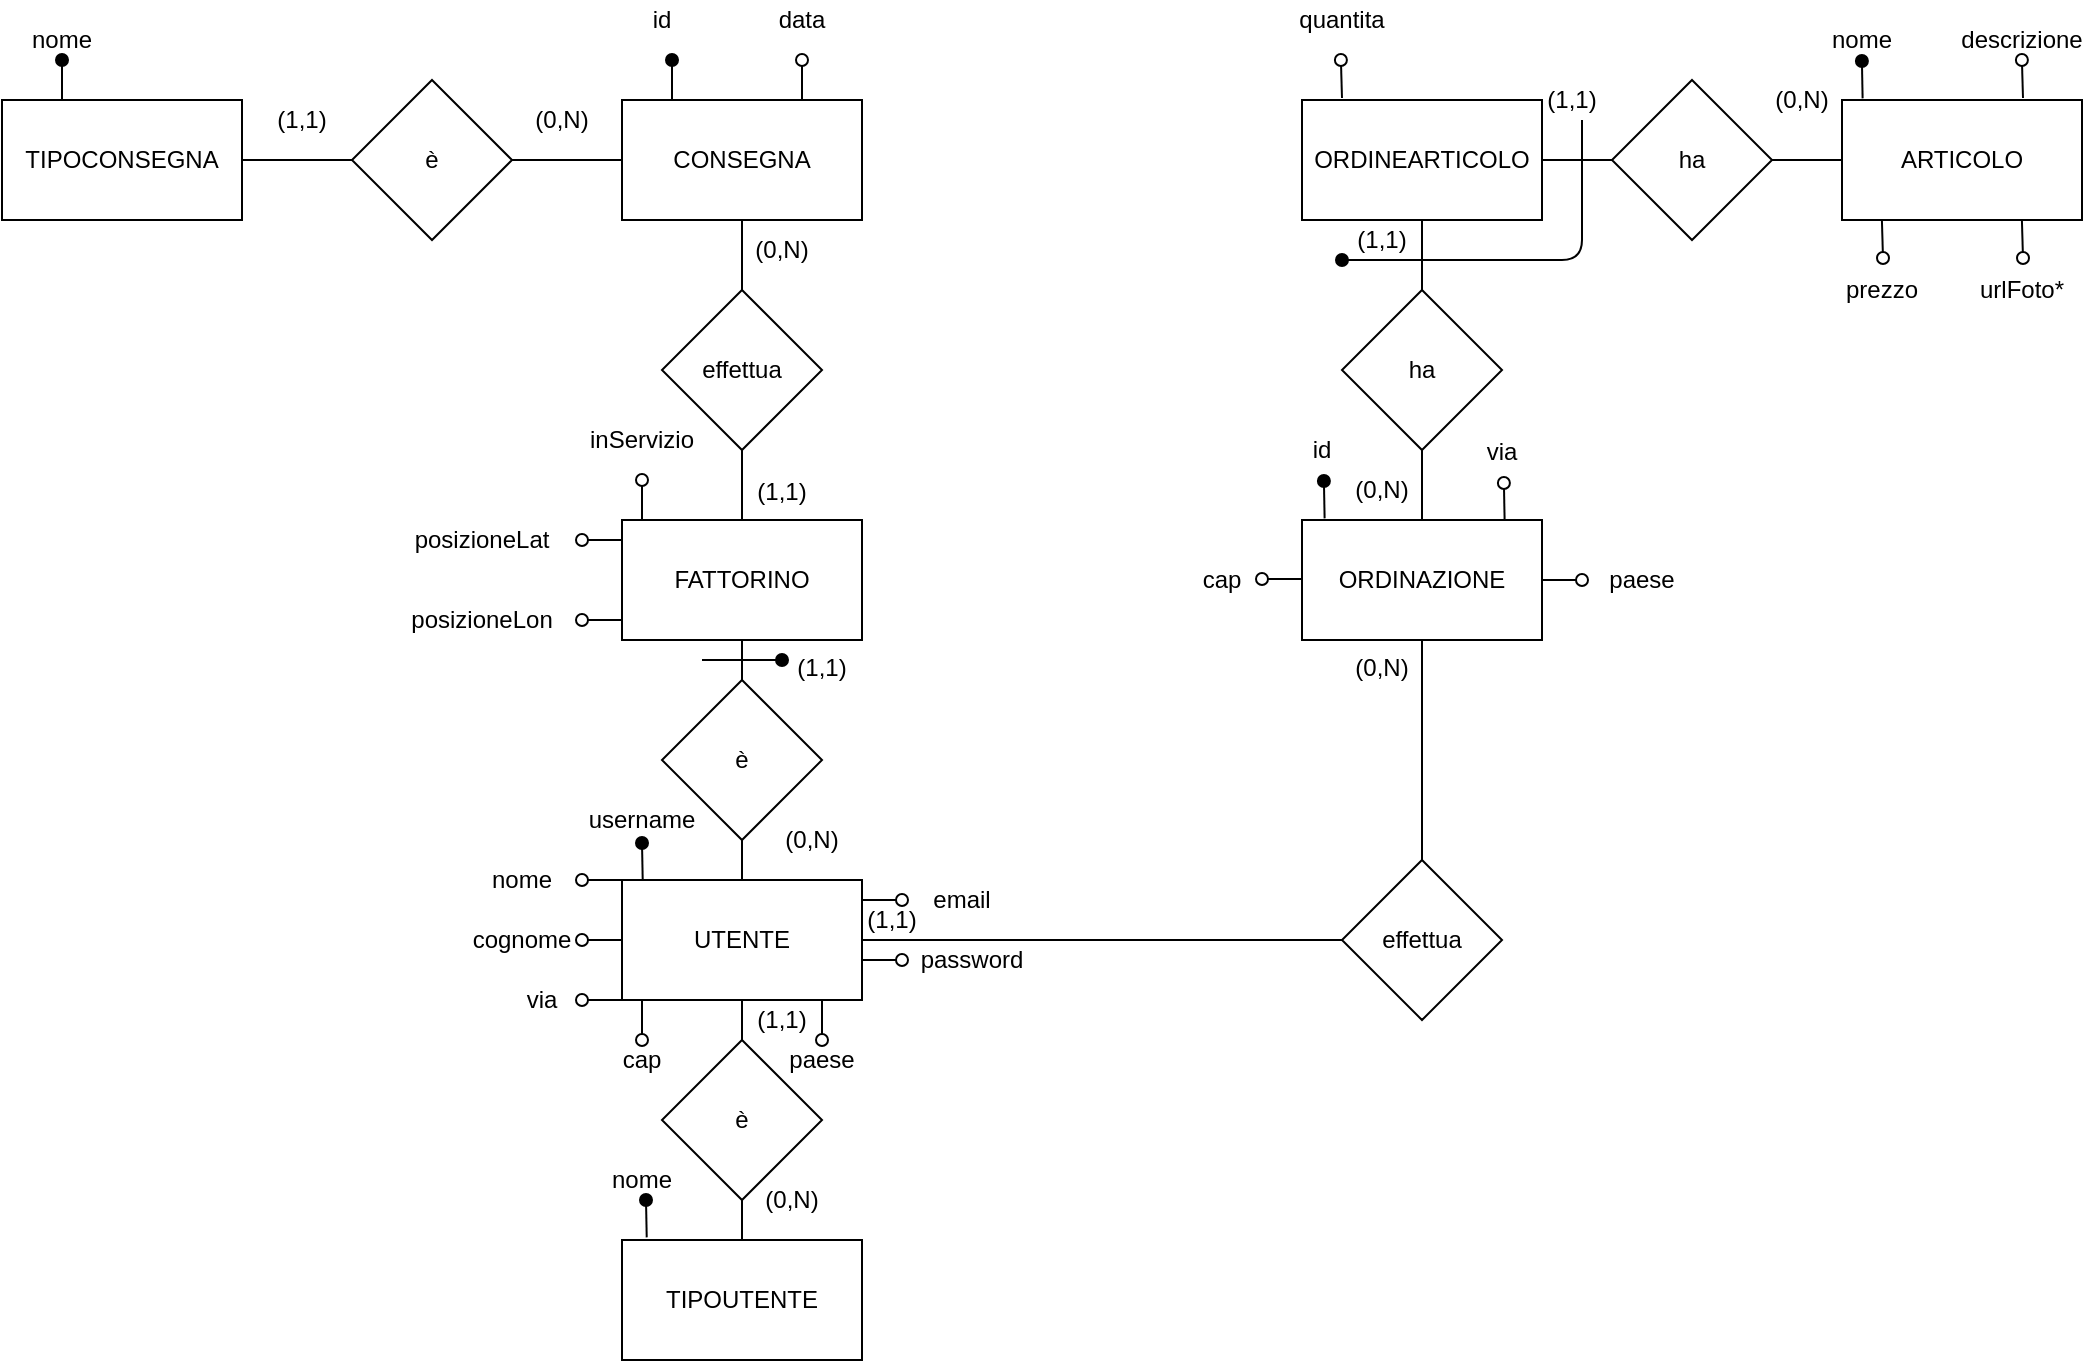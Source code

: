 <mxfile pages="1" version="11.2.8" type="device"><diagram id="e8JV9SumZmlisa8BqtZG" name="Page-1"><mxGraphModel dx="946" dy="597" grid="1" gridSize="10" guides="1" tooltips="1" connect="1" arrows="1" fold="1" page="1" pageScale="1" pageWidth="1169" pageHeight="827" math="0" shadow="0"><root><mxCell id="0"/><mxCell id="1" parent="0"/><mxCell id="w5xRA0cr135hi8hFce6X-33" value="" style="edgeStyle=orthogonalEdgeStyle;rounded=0;orthogonalLoop=1;jettySize=auto;html=1;endArrow=none;endFill=0;" parent="1" source="w5xRA0cr135hi8hFce6X-1" target="w5xRA0cr135hi8hFce6X-10" edge="1"><mxGeometry relative="1" as="geometry"/></mxCell><mxCell id="w5xRA0cr135hi8hFce6X-1" value="FATTORINO" style="rounded=0;whiteSpace=wrap;html=1;" parent="1" vertex="1"><mxGeometry x="390" y="340" width="120" height="60" as="geometry"/></mxCell><mxCell id="w5xRA0cr135hi8hFce6X-25" value="" style="edgeStyle=orthogonalEdgeStyle;rounded=0;orthogonalLoop=1;jettySize=auto;html=1;endArrow=none;endFill=0;" parent="1" source="w5xRA0cr135hi8hFce6X-2" target="w5xRA0cr135hi8hFce6X-9" edge="1"><mxGeometry relative="1" as="geometry"/></mxCell><mxCell id="w5xRA0cr135hi8hFce6X-2" value="UTENTE" style="rounded=0;whiteSpace=wrap;html=1;" parent="1" vertex="1"><mxGeometry x="390" y="520" width="120" height="60" as="geometry"/></mxCell><mxCell id="w5xRA0cr135hi8hFce6X-26" value="" style="edgeStyle=orthogonalEdgeStyle;rounded=0;orthogonalLoop=1;jettySize=auto;html=1;endArrow=none;endFill=0;" parent="1" source="w5xRA0cr135hi8hFce6X-3" target="w5xRA0cr135hi8hFce6X-9" edge="1"><mxGeometry relative="1" as="geometry"/></mxCell><mxCell id="w5xRA0cr135hi8hFce6X-3" value="TIPOUTENTE" style="rounded=0;whiteSpace=wrap;html=1;" parent="1" vertex="1"><mxGeometry x="390" y="700" width="120" height="60" as="geometry"/></mxCell><mxCell id="w5xRA0cr135hi8hFce6X-34" value="" style="edgeStyle=orthogonalEdgeStyle;rounded=0;orthogonalLoop=1;jettySize=auto;html=1;endArrow=none;endFill=0;" parent="1" source="w5xRA0cr135hi8hFce6X-4" target="w5xRA0cr135hi8hFce6X-10" edge="1"><mxGeometry relative="1" as="geometry"/></mxCell><mxCell id="w5xRA0cr135hi8hFce6X-35" value="" style="edgeStyle=orthogonalEdgeStyle;rounded=0;orthogonalLoop=1;jettySize=auto;html=1;endArrow=none;endFill=0;" parent="1" source="w5xRA0cr135hi8hFce6X-4" target="w5xRA0cr135hi8hFce6X-14" edge="1"><mxGeometry relative="1" as="geometry"/></mxCell><mxCell id="w5xRA0cr135hi8hFce6X-4" value="CONSEGNA" style="rounded=0;whiteSpace=wrap;html=1;" parent="1" vertex="1"><mxGeometry x="390" y="130" width="120" height="60" as="geometry"/></mxCell><mxCell id="w5xRA0cr135hi8hFce6X-36" value="" style="edgeStyle=orthogonalEdgeStyle;rounded=0;orthogonalLoop=1;jettySize=auto;html=1;endArrow=none;endFill=0;" parent="1" source="w5xRA0cr135hi8hFce6X-5" target="w5xRA0cr135hi8hFce6X-14" edge="1"><mxGeometry relative="1" as="geometry"/></mxCell><mxCell id="w5xRA0cr135hi8hFce6X-5" value="TIPOCONSEGNA" style="rounded=0;whiteSpace=wrap;html=1;" parent="1" vertex="1"><mxGeometry x="80" y="130" width="120" height="60" as="geometry"/></mxCell><mxCell id="w5xRA0cr135hi8hFce6X-28" value="" style="edgeStyle=orthogonalEdgeStyle;rounded=0;orthogonalLoop=1;jettySize=auto;html=1;endArrow=none;endFill=0;" parent="1" source="w5xRA0cr135hi8hFce6X-6" target="w5xRA0cr135hi8hFce6X-12" edge="1"><mxGeometry relative="1" as="geometry"/></mxCell><mxCell id="w5xRA0cr135hi8hFce6X-29" value="" style="edgeStyle=orthogonalEdgeStyle;rounded=0;orthogonalLoop=1;jettySize=auto;html=1;endArrow=none;endFill=0;" parent="1" source="w5xRA0cr135hi8hFce6X-6" target="w5xRA0cr135hi8hFce6X-16" edge="1"><mxGeometry relative="1" as="geometry"/></mxCell><mxCell id="w5xRA0cr135hi8hFce6X-6" value="ORDINAZIONE" style="rounded=0;whiteSpace=wrap;html=1;" parent="1" vertex="1"><mxGeometry x="730" y="340" width="120" height="60" as="geometry"/></mxCell><mxCell id="w5xRA0cr135hi8hFce6X-30" value="" style="edgeStyle=orthogonalEdgeStyle;rounded=0;orthogonalLoop=1;jettySize=auto;html=1;endArrow=none;endFill=0;" parent="1" source="w5xRA0cr135hi8hFce6X-7" target="w5xRA0cr135hi8hFce6X-16" edge="1"><mxGeometry relative="1" as="geometry"/></mxCell><mxCell id="w5xRA0cr135hi8hFce6X-31" value="" style="edgeStyle=orthogonalEdgeStyle;rounded=0;orthogonalLoop=1;jettySize=auto;html=1;endArrow=none;endFill=0;" parent="1" source="w5xRA0cr135hi8hFce6X-7" target="w5xRA0cr135hi8hFce6X-11" edge="1"><mxGeometry relative="1" as="geometry"/></mxCell><mxCell id="w5xRA0cr135hi8hFce6X-7" value="ORDINEARTICOLO" style="rounded=0;whiteSpace=wrap;html=1;" parent="1" vertex="1"><mxGeometry x="730" y="130" width="120" height="60" as="geometry"/></mxCell><mxCell id="w5xRA0cr135hi8hFce6X-32" value="" style="edgeStyle=orthogonalEdgeStyle;rounded=0;orthogonalLoop=1;jettySize=auto;html=1;endArrow=none;endFill=0;" parent="1" source="w5xRA0cr135hi8hFce6X-8" target="w5xRA0cr135hi8hFce6X-11" edge="1"><mxGeometry relative="1" as="geometry"/></mxCell><mxCell id="w5xRA0cr135hi8hFce6X-8" value="ARTICOLO" style="rounded=0;whiteSpace=wrap;html=1;" parent="1" vertex="1"><mxGeometry x="1000" y="130" width="120" height="60" as="geometry"/></mxCell><mxCell id="w5xRA0cr135hi8hFce6X-9" value="è" style="rhombus;whiteSpace=wrap;html=1;" parent="1" vertex="1"><mxGeometry x="410" y="600" width="80" height="80" as="geometry"/></mxCell><mxCell id="w5xRA0cr135hi8hFce6X-10" value="effettua" style="rhombus;whiteSpace=wrap;html=1;" parent="1" vertex="1"><mxGeometry x="410" y="225" width="80" height="80" as="geometry"/></mxCell><mxCell id="w5xRA0cr135hi8hFce6X-11" value="ha" style="rhombus;whiteSpace=wrap;html=1;" parent="1" vertex="1"><mxGeometry x="885" y="120" width="80" height="80" as="geometry"/></mxCell><mxCell id="fCC6LNToatD7FCnjtCid-39" value="" style="edgeStyle=orthogonalEdgeStyle;rounded=0;orthogonalLoop=1;jettySize=auto;html=1;startArrow=none;startFill=0;endArrow=none;endFill=0;entryX=1;entryY=0.5;entryDx=0;entryDy=0;" edge="1" parent="1" source="w5xRA0cr135hi8hFce6X-12" target="w5xRA0cr135hi8hFce6X-2"><mxGeometry relative="1" as="geometry"><mxPoint x="670" y="550" as="targetPoint"/></mxGeometry></mxCell><mxCell id="w5xRA0cr135hi8hFce6X-12" value="effettua" style="rhombus;whiteSpace=wrap;html=1;" parent="1" vertex="1"><mxGeometry x="750" y="510" width="80" height="80" as="geometry"/></mxCell><mxCell id="w5xRA0cr135hi8hFce6X-14" value="è" style="rhombus;whiteSpace=wrap;html=1;" parent="1" vertex="1"><mxGeometry x="255" y="120" width="80" height="80" as="geometry"/></mxCell><mxCell id="w5xRA0cr135hi8hFce6X-17" value="" style="edgeStyle=orthogonalEdgeStyle;rounded=0;orthogonalLoop=1;jettySize=auto;html=1;endArrow=none;endFill=0;" parent="1" source="w5xRA0cr135hi8hFce6X-15" target="w5xRA0cr135hi8hFce6X-1" edge="1"><mxGeometry relative="1" as="geometry"/></mxCell><mxCell id="w5xRA0cr135hi8hFce6X-18" value="" style="edgeStyle=orthogonalEdgeStyle;rounded=0;orthogonalLoop=1;jettySize=auto;html=1;endArrow=none;endFill=0;" parent="1" source="w5xRA0cr135hi8hFce6X-15" target="w5xRA0cr135hi8hFce6X-2" edge="1"><mxGeometry relative="1" as="geometry"/></mxCell><mxCell id="w5xRA0cr135hi8hFce6X-15" value="è" style="rhombus;whiteSpace=wrap;html=1;" parent="1" vertex="1"><mxGeometry x="410" y="420" width="80" height="80" as="geometry"/></mxCell><mxCell id="w5xRA0cr135hi8hFce6X-16" value="ha" style="rhombus;whiteSpace=wrap;html=1;" parent="1" vertex="1"><mxGeometry x="750" y="225" width="80" height="80" as="geometry"/></mxCell><mxCell id="w5xRA0cr135hi8hFce6X-39" value="" style="endArrow=oval;html=1;endFill=1;exitX=0.25;exitY=0;exitDx=0;exitDy=0;" parent="1" source="w5xRA0cr135hi8hFce6X-5" edge="1"><mxGeometry width="50" height="50" relative="1" as="geometry"><mxPoint x="115" y="400" as="sourcePoint"/><mxPoint x="110" y="110" as="targetPoint"/></mxGeometry></mxCell><mxCell id="w5xRA0cr135hi8hFce6X-42" value="" style="endArrow=oval;html=1;endFill=1;" parent="1" edge="1"><mxGeometry width="50" height="50" relative="1" as="geometry"><mxPoint x="415" y="130" as="sourcePoint"/><mxPoint x="415" y="110" as="targetPoint"/><Array as="points"><mxPoint x="415" y="110"/></Array></mxGeometry></mxCell><mxCell id="w5xRA0cr135hi8hFce6X-43" value="" style="endArrow=oval;html=1;endFill=1;" parent="1" edge="1"><mxGeometry width="50" height="50" relative="1" as="geometry"><mxPoint x="430" y="410" as="sourcePoint"/><mxPoint x="470" y="410" as="targetPoint"/><Array as="points"/></mxGeometry></mxCell><mxCell id="fCC6LNToatD7FCnjtCid-1" value="" style="endArrow=none;html=1;entryX=0.103;entryY=-0.022;entryDx=0;entryDy=0;entryPerimeter=0;startArrow=oval;startFill=1;" edge="1" parent="1" target="w5xRA0cr135hi8hFce6X-3"><mxGeometry width="50" height="50" relative="1" as="geometry"><mxPoint x="402" y="680" as="sourcePoint"/><mxPoint x="360" y="630" as="targetPoint"/></mxGeometry></mxCell><mxCell id="fCC6LNToatD7FCnjtCid-2" value="" style="endArrow=none;html=1;entryX=0.103;entryY=-0.022;entryDx=0;entryDy=0;entryPerimeter=0;startArrow=oval;startFill=1;" edge="1" parent="1"><mxGeometry width="50" height="50" relative="1" as="geometry"><mxPoint x="400" y="501.5" as="sourcePoint"/><mxPoint x="400.36" y="520.18" as="targetPoint"/></mxGeometry></mxCell><mxCell id="fCC6LNToatD7FCnjtCid-3" value="" style="endArrow=none;html=1;entryX=0.103;entryY=-0.022;entryDx=0;entryDy=0;entryPerimeter=0;startArrow=oval;startFill=1;" edge="1" parent="1"><mxGeometry width="50" height="50" relative="1" as="geometry"><mxPoint x="740.952" y="320.5" as="sourcePoint"/><mxPoint x="741.312" y="339.18" as="targetPoint"/></mxGeometry></mxCell><mxCell id="fCC6LNToatD7FCnjtCid-4" value="" style="endArrow=oval;html=1;startArrow=none;startFill=0;endFill=1;entryX=0;entryY=1;entryDx=0;entryDy=0;entryPerimeter=0;" edge="1" parent="1" target="fCC6LNToatD7FCnjtCid-72"><mxGeometry width="50" height="50" relative="1" as="geometry"><mxPoint x="870" y="140" as="sourcePoint"/><mxPoint x="760" y="210" as="targetPoint"/><Array as="points"><mxPoint x="870" y="210"/></Array></mxGeometry></mxCell><mxCell id="fCC6LNToatD7FCnjtCid-5" value="" style="endArrow=none;html=1;entryX=0.103;entryY=-0.022;entryDx=0;entryDy=0;entryPerimeter=0;startArrow=oval;startFill=1;" edge="1" parent="1"><mxGeometry width="50" height="50" relative="1" as="geometry"><mxPoint x="1009.952" y="110.5" as="sourcePoint"/><mxPoint x="1010.312" y="129.18" as="targetPoint"/></mxGeometry></mxCell><mxCell id="fCC6LNToatD7FCnjtCid-6" value="nome" style="text;html=1;strokeColor=none;fillColor=none;align=center;verticalAlign=middle;whiteSpace=wrap;rounded=0;" vertex="1" parent="1"><mxGeometry x="90" y="90" width="40" height="20" as="geometry"/></mxCell><mxCell id="fCC6LNToatD7FCnjtCid-7" value="nome" style="text;html=1;strokeColor=none;fillColor=none;align=center;verticalAlign=middle;whiteSpace=wrap;rounded=0;" vertex="1" parent="1"><mxGeometry x="380" y="660" width="40" height="20" as="geometry"/></mxCell><mxCell id="fCC6LNToatD7FCnjtCid-8" value="id" style="text;html=1;strokeColor=none;fillColor=none;align=center;verticalAlign=middle;whiteSpace=wrap;rounded=0;" vertex="1" parent="1"><mxGeometry x="400" y="80" width="20" height="20" as="geometry"/></mxCell><mxCell id="fCC6LNToatD7FCnjtCid-9" value="" style="endArrow=oval;html=1;endFill=0;" edge="1" parent="1"><mxGeometry width="50" height="50" relative="1" as="geometry"><mxPoint x="480" y="130" as="sourcePoint"/><mxPoint x="480" y="110" as="targetPoint"/><Array as="points"><mxPoint x="480" y="110"/></Array></mxGeometry></mxCell><mxCell id="fCC6LNToatD7FCnjtCid-10" value="data" style="text;html=1;strokeColor=none;fillColor=none;align=center;verticalAlign=middle;whiteSpace=wrap;rounded=0;" vertex="1" parent="1"><mxGeometry x="460" y="80" width="40" height="20" as="geometry"/></mxCell><mxCell id="fCC6LNToatD7FCnjtCid-12" value="" style="endArrow=oval;html=1;endFill=0;" edge="1" parent="1"><mxGeometry width="50" height="50" relative="1" as="geometry"><mxPoint x="390" y="390" as="sourcePoint"/><mxPoint x="370" y="390" as="targetPoint"/><Array as="points"/></mxGeometry></mxCell><mxCell id="fCC6LNToatD7FCnjtCid-13" value="posizioneLon" style="text;html=1;strokeColor=none;fillColor=none;align=center;verticalAlign=middle;whiteSpace=wrap;rounded=0;" vertex="1" parent="1"><mxGeometry x="300" y="380" width="40" height="20" as="geometry"/></mxCell><mxCell id="fCC6LNToatD7FCnjtCid-15" value="" style="endArrow=oval;html=1;endFill=0;" edge="1" parent="1"><mxGeometry width="50" height="50" relative="1" as="geometry"><mxPoint x="390" y="350" as="sourcePoint"/><mxPoint x="370" y="350" as="targetPoint"/><Array as="points"/></mxGeometry></mxCell><mxCell id="fCC6LNToatD7FCnjtCid-16" value="posizioneLat" style="text;html=1;strokeColor=none;fillColor=none;align=center;verticalAlign=middle;whiteSpace=wrap;rounded=0;" vertex="1" parent="1"><mxGeometry x="300" y="340" width="40" height="20" as="geometry"/></mxCell><mxCell id="fCC6LNToatD7FCnjtCid-18" value="" style="endArrow=oval;html=1;endFill=0;" edge="1" parent="1"><mxGeometry width="50" height="50" relative="1" as="geometry"><mxPoint x="400" y="340" as="sourcePoint"/><mxPoint x="400" y="320" as="targetPoint"/><Array as="points"/></mxGeometry></mxCell><mxCell id="fCC6LNToatD7FCnjtCid-19" value="inServizio" style="text;html=1;strokeColor=none;fillColor=none;align=center;verticalAlign=middle;whiteSpace=wrap;rounded=0;" vertex="1" parent="1"><mxGeometry x="380" y="290" width="40" height="20" as="geometry"/></mxCell><mxCell id="fCC6LNToatD7FCnjtCid-20" value="username" style="text;html=1;strokeColor=none;fillColor=none;align=center;verticalAlign=middle;whiteSpace=wrap;rounded=0;" vertex="1" parent="1"><mxGeometry x="380" y="480" width="40" height="20" as="geometry"/></mxCell><mxCell id="fCC6LNToatD7FCnjtCid-22" value="" style="endArrow=none;html=1;startArrow=oval;startFill=0;endFill=0;" edge="1" parent="1"><mxGeometry width="50" height="50" relative="1" as="geometry"><mxPoint x="370" y="520" as="sourcePoint"/><mxPoint x="390" y="520" as="targetPoint"/></mxGeometry></mxCell><mxCell id="fCC6LNToatD7FCnjtCid-23" value="nome" style="text;html=1;strokeColor=none;fillColor=none;align=center;verticalAlign=middle;whiteSpace=wrap;rounded=0;" vertex="1" parent="1"><mxGeometry x="320" y="510" width="40" height="20" as="geometry"/></mxCell><mxCell id="fCC6LNToatD7FCnjtCid-24" value="" style="endArrow=none;html=1;startArrow=oval;startFill=0;endFill=0;" edge="1" parent="1"><mxGeometry width="50" height="50" relative="1" as="geometry"><mxPoint x="370" y="550" as="sourcePoint"/><mxPoint x="390" y="550" as="targetPoint"/></mxGeometry></mxCell><mxCell id="fCC6LNToatD7FCnjtCid-25" value="cognome" style="text;html=1;strokeColor=none;fillColor=none;align=center;verticalAlign=middle;whiteSpace=wrap;rounded=0;" vertex="1" parent="1"><mxGeometry x="320" y="540" width="40" height="20" as="geometry"/></mxCell><mxCell id="fCC6LNToatD7FCnjtCid-28" value="" style="endArrow=none;html=1;startArrow=oval;startFill=0;endFill=0;" edge="1" parent="1"><mxGeometry width="50" height="50" relative="1" as="geometry"><mxPoint x="370" y="580" as="sourcePoint"/><mxPoint x="390" y="580" as="targetPoint"/></mxGeometry></mxCell><mxCell id="fCC6LNToatD7FCnjtCid-29" value="via" style="text;html=1;strokeColor=none;fillColor=none;align=center;verticalAlign=middle;whiteSpace=wrap;rounded=0;" vertex="1" parent="1"><mxGeometry x="330" y="570" width="40" height="20" as="geometry"/></mxCell><mxCell id="fCC6LNToatD7FCnjtCid-30" value="" style="endArrow=none;html=1;startArrow=oval;startFill=0;endFill=0;" edge="1" parent="1"><mxGeometry width="50" height="50" relative="1" as="geometry"><mxPoint x="400" y="600" as="sourcePoint"/><mxPoint x="400" y="580" as="targetPoint"/></mxGeometry></mxCell><mxCell id="fCC6LNToatD7FCnjtCid-31" value="cap" style="text;html=1;strokeColor=none;fillColor=none;align=center;verticalAlign=middle;whiteSpace=wrap;rounded=0;" vertex="1" parent="1"><mxGeometry x="380" y="600" width="40" height="20" as="geometry"/></mxCell><mxCell id="fCC6LNToatD7FCnjtCid-32" value="" style="endArrow=none;html=1;startArrow=oval;startFill=0;endFill=0;" edge="1" parent="1"><mxGeometry width="50" height="50" relative="1" as="geometry"><mxPoint x="490" y="600" as="sourcePoint"/><mxPoint x="490" y="580" as="targetPoint"/></mxGeometry></mxCell><mxCell id="fCC6LNToatD7FCnjtCid-33" value="paese" style="text;html=1;strokeColor=none;fillColor=none;align=center;verticalAlign=middle;whiteSpace=wrap;rounded=0;" vertex="1" parent="1"><mxGeometry x="470" y="600" width="40" height="20" as="geometry"/></mxCell><mxCell id="fCC6LNToatD7FCnjtCid-34" value="" style="endArrow=oval;html=1;startArrow=none;startFill=0;endFill=0;" edge="1" parent="1"><mxGeometry width="50" height="50" relative="1" as="geometry"><mxPoint x="510" y="530" as="sourcePoint"/><mxPoint x="530" y="530" as="targetPoint"/></mxGeometry></mxCell><mxCell id="fCC6LNToatD7FCnjtCid-35" value="email" style="text;html=1;strokeColor=none;fillColor=none;align=center;verticalAlign=middle;whiteSpace=wrap;rounded=0;" vertex="1" parent="1"><mxGeometry x="540" y="520" width="40" height="20" as="geometry"/></mxCell><mxCell id="fCC6LNToatD7FCnjtCid-36" value="" style="endArrow=oval;html=1;startArrow=none;startFill=0;endFill=0;" edge="1" parent="1"><mxGeometry width="50" height="50" relative="1" as="geometry"><mxPoint x="510" y="560" as="sourcePoint"/><mxPoint x="530" y="560" as="targetPoint"/></mxGeometry></mxCell><mxCell id="fCC6LNToatD7FCnjtCid-37" value="password" style="text;html=1;strokeColor=none;fillColor=none;align=center;verticalAlign=middle;whiteSpace=wrap;rounded=0;" vertex="1" parent="1"><mxGeometry x="544.5" y="550" width="40" height="20" as="geometry"/></mxCell><mxCell id="fCC6LNToatD7FCnjtCid-40" value="id" style="text;html=1;strokeColor=none;fillColor=none;align=center;verticalAlign=middle;whiteSpace=wrap;rounded=0;" vertex="1" parent="1"><mxGeometry x="720" y="295" width="40" height="20" as="geometry"/></mxCell><mxCell id="fCC6LNToatD7FCnjtCid-41" value="" style="endArrow=none;html=1;entryX=0.103;entryY=-0.022;entryDx=0;entryDy=0;entryPerimeter=0;startArrow=oval;startFill=0;" edge="1" parent="1"><mxGeometry width="50" height="50" relative="1" as="geometry"><mxPoint x="830.952" y="321.5" as="sourcePoint"/><mxPoint x="831.312" y="340.18" as="targetPoint"/></mxGeometry></mxCell><mxCell id="fCC6LNToatD7FCnjtCid-42" value="via" style="text;html=1;strokeColor=none;fillColor=none;align=center;verticalAlign=middle;whiteSpace=wrap;rounded=0;" vertex="1" parent="1"><mxGeometry x="810" y="296" width="40" height="20" as="geometry"/></mxCell><mxCell id="fCC6LNToatD7FCnjtCid-43" value="" style="endArrow=none;html=1;startArrow=oval;startFill=0;entryX=1;entryY=0.5;entryDx=0;entryDy=0;" edge="1" parent="1" target="w5xRA0cr135hi8hFce6X-6"><mxGeometry width="50" height="50" relative="1" as="geometry"><mxPoint x="870" y="370" as="sourcePoint"/><mxPoint x="853" y="371" as="targetPoint"/></mxGeometry></mxCell><mxCell id="fCC6LNToatD7FCnjtCid-44" value="paese" style="text;html=1;strokeColor=none;fillColor=none;align=center;verticalAlign=middle;whiteSpace=wrap;rounded=0;" vertex="1" parent="1"><mxGeometry x="880" y="360" width="40" height="20" as="geometry"/></mxCell><mxCell id="fCC6LNToatD7FCnjtCid-47" value="" style="endArrow=oval;html=1;startArrow=none;startFill=0;entryX=1;entryY=0.5;entryDx=0;entryDy=0;endFill=0;" edge="1" parent="1"><mxGeometry width="50" height="50" relative="1" as="geometry"><mxPoint x="730" y="369.5" as="sourcePoint"/><mxPoint x="710" y="369.5" as="targetPoint"/></mxGeometry></mxCell><mxCell id="fCC6LNToatD7FCnjtCid-48" value="cap" style="text;html=1;strokeColor=none;fillColor=none;align=center;verticalAlign=middle;whiteSpace=wrap;rounded=0;" vertex="1" parent="1"><mxGeometry x="670" y="360" width="40" height="20" as="geometry"/></mxCell><mxCell id="fCC6LNToatD7FCnjtCid-49" value="" style="endArrow=none;html=1;startArrow=oval;startFill=0;" edge="1" parent="1"><mxGeometry width="50" height="50" relative="1" as="geometry"><mxPoint x="749.452" y="110" as="sourcePoint"/><mxPoint x="750" y="129" as="targetPoint"/></mxGeometry></mxCell><mxCell id="fCC6LNToatD7FCnjtCid-50" value="quantita" style="text;html=1;strokeColor=none;fillColor=none;align=center;verticalAlign=middle;whiteSpace=wrap;rounded=0;" vertex="1" parent="1"><mxGeometry x="730" y="80" width="40" height="20" as="geometry"/></mxCell><mxCell id="fCC6LNToatD7FCnjtCid-51" value="nome" style="text;html=1;strokeColor=none;fillColor=none;align=center;verticalAlign=middle;whiteSpace=wrap;rounded=0;" vertex="1" parent="1"><mxGeometry x="990" y="90" width="40" height="20" as="geometry"/></mxCell><mxCell id="fCC6LNToatD7FCnjtCid-52" value="" style="endArrow=none;html=1;startArrow=oval;startFill=0;" edge="1" parent="1"><mxGeometry width="50" height="50" relative="1" as="geometry"><mxPoint x="1089.952" y="110" as="sourcePoint"/><mxPoint x="1090.5" y="129" as="targetPoint"/></mxGeometry></mxCell><mxCell id="fCC6LNToatD7FCnjtCid-54" value="" style="endArrow=oval;html=1;startArrow=none;startFill=0;endFill=0;" edge="1" parent="1"><mxGeometry width="50" height="50" relative="1" as="geometry"><mxPoint x="1019.952" y="190" as="sourcePoint"/><mxPoint x="1020.5" y="209" as="targetPoint"/></mxGeometry></mxCell><mxCell id="fCC6LNToatD7FCnjtCid-55" value="" style="endArrow=oval;html=1;startArrow=none;startFill=0;endFill=0;" edge="1" parent="1"><mxGeometry width="50" height="50" relative="1" as="geometry"><mxPoint x="1089.952" y="190" as="sourcePoint"/><mxPoint x="1090.5" y="209" as="targetPoint"/></mxGeometry></mxCell><mxCell id="fCC6LNToatD7FCnjtCid-56" value="descrizione" style="text;html=1;strokeColor=none;fillColor=none;align=center;verticalAlign=middle;whiteSpace=wrap;rounded=0;" vertex="1" parent="1"><mxGeometry x="1070" y="90" width="40" height="20" as="geometry"/></mxCell><mxCell id="fCC6LNToatD7FCnjtCid-57" value="prezzo" style="text;html=1;strokeColor=none;fillColor=none;align=center;verticalAlign=middle;whiteSpace=wrap;rounded=0;" vertex="1" parent="1"><mxGeometry x="1000" y="215" width="40" height="20" as="geometry"/></mxCell><mxCell id="fCC6LNToatD7FCnjtCid-58" value="urlFoto*" style="text;html=1;strokeColor=none;fillColor=none;align=center;verticalAlign=middle;whiteSpace=wrap;rounded=0;" vertex="1" parent="1"><mxGeometry x="1070" y="215" width="40" height="20" as="geometry"/></mxCell><mxCell id="fCC6LNToatD7FCnjtCid-59" value="(1,1)" style="text;html=1;strokeColor=none;fillColor=none;align=center;verticalAlign=middle;whiteSpace=wrap;rounded=0;" vertex="1" parent="1"><mxGeometry x="210" y="130" width="40" height="20" as="geometry"/></mxCell><mxCell id="fCC6LNToatD7FCnjtCid-60" value="(0,N)" style="text;html=1;strokeColor=none;fillColor=none;align=center;verticalAlign=middle;whiteSpace=wrap;rounded=0;" vertex="1" parent="1"><mxGeometry x="340" y="130" width="40" height="20" as="geometry"/></mxCell><mxCell id="fCC6LNToatD7FCnjtCid-61" value="(0,N)" style="text;html=1;strokeColor=none;fillColor=none;align=center;verticalAlign=middle;whiteSpace=wrap;rounded=0;" vertex="1" parent="1"><mxGeometry x="450" y="195" width="40" height="20" as="geometry"/></mxCell><mxCell id="fCC6LNToatD7FCnjtCid-62" value="(1,1)" style="text;html=1;strokeColor=none;fillColor=none;align=center;verticalAlign=middle;whiteSpace=wrap;rounded=0;" vertex="1" parent="1"><mxGeometry x="450" y="316" width="40" height="20" as="geometry"/></mxCell><mxCell id="fCC6LNToatD7FCnjtCid-63" value="(1,1)" style="text;html=1;strokeColor=none;fillColor=none;align=center;verticalAlign=middle;whiteSpace=wrap;rounded=0;" vertex="1" parent="1"><mxGeometry x="470" y="403.5" width="40" height="20" as="geometry"/></mxCell><mxCell id="fCC6LNToatD7FCnjtCid-64" value="(0,N)" style="text;html=1;strokeColor=none;fillColor=none;align=center;verticalAlign=middle;whiteSpace=wrap;rounded=0;" vertex="1" parent="1"><mxGeometry x="464.5" y="490" width="40" height="20" as="geometry"/></mxCell><mxCell id="fCC6LNToatD7FCnjtCid-65" value="(0,N)" style="text;html=1;strokeColor=none;fillColor=none;align=center;verticalAlign=middle;whiteSpace=wrap;rounded=0;" vertex="1" parent="1"><mxGeometry x="454.5" y="670" width="40" height="20" as="geometry"/></mxCell><mxCell id="fCC6LNToatD7FCnjtCid-66" value="(1,1)" style="text;html=1;strokeColor=none;fillColor=none;align=center;verticalAlign=middle;whiteSpace=wrap;rounded=0;" vertex="1" parent="1"><mxGeometry x="450" y="580" width="40" height="20" as="geometry"/></mxCell><mxCell id="fCC6LNToatD7FCnjtCid-67" value="(0,N)" style="text;html=1;strokeColor=none;fillColor=none;align=center;verticalAlign=middle;whiteSpace=wrap;rounded=0;" vertex="1" parent="1"><mxGeometry x="750" y="403.5" width="40" height="20" as="geometry"/></mxCell><mxCell id="fCC6LNToatD7FCnjtCid-68" value="(1,1)" style="text;html=1;strokeColor=none;fillColor=none;align=center;verticalAlign=middle;whiteSpace=wrap;rounded=0;" vertex="1" parent="1"><mxGeometry x="504.5" y="530" width="40" height="20" as="geometry"/></mxCell><mxCell id="fCC6LNToatD7FCnjtCid-69" value="(0,N)" style="text;html=1;strokeColor=none;fillColor=none;align=center;verticalAlign=middle;whiteSpace=wrap;rounded=0;" vertex="1" parent="1"><mxGeometry x="750" y="315" width="40" height="20" as="geometry"/></mxCell><mxCell id="fCC6LNToatD7FCnjtCid-72" value="(1,1)" style="text;html=1;strokeColor=none;fillColor=none;align=center;verticalAlign=middle;whiteSpace=wrap;rounded=0;" vertex="1" parent="1"><mxGeometry x="750" y="190" width="40" height="20" as="geometry"/></mxCell><mxCell id="fCC6LNToatD7FCnjtCid-73" value="(1,1)" style="text;html=1;strokeColor=none;fillColor=none;align=center;verticalAlign=middle;whiteSpace=wrap;rounded=0;" vertex="1" parent="1"><mxGeometry x="845" y="120" width="40" height="20" as="geometry"/></mxCell><mxCell id="fCC6LNToatD7FCnjtCid-74" value="(0,N)" style="text;html=1;strokeColor=none;fillColor=none;align=center;verticalAlign=middle;whiteSpace=wrap;rounded=0;" vertex="1" parent="1"><mxGeometry x="960" y="120" width="40" height="20" as="geometry"/></mxCell></root></mxGraphModel></diagram></mxfile>